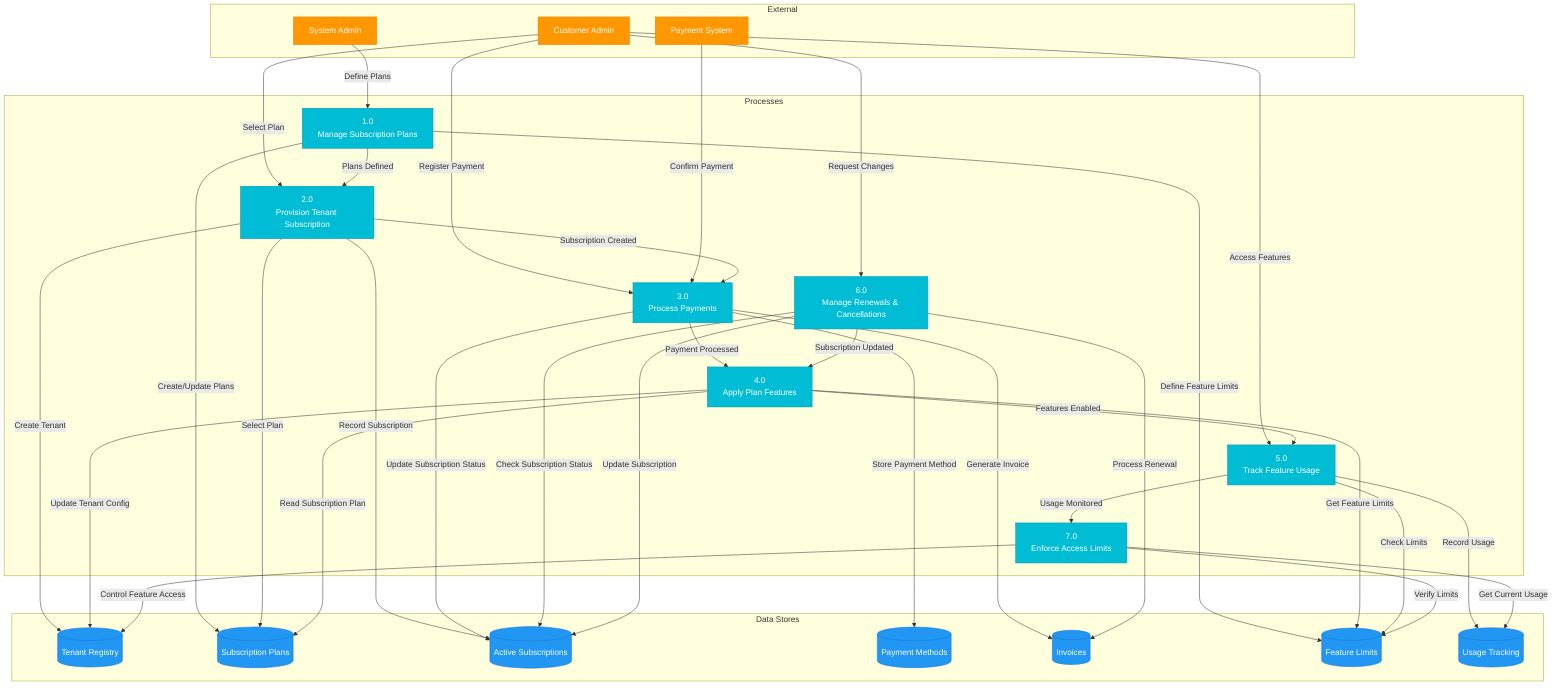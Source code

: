 flowchart TD
    subgraph External
        CA[Customer Admin]
        SA[System Admin]
        PS[Payment System]
    end

    subgraph "Data Stores"
        DS1[(Tenant Registry)]
        DS2[(Subscription Plans)]
        DS3[(Active Subscriptions)]
        DS4[(Payment Methods)]
        DS5[(Invoices)]
        DS6[(Feature Limits)]
        DS7[(Usage Tracking)]
    end

    subgraph "Processes"
        P1[1.0\nManage Subscription Plans]
        P2[2.0\nProvision Tenant Subscription]
        P3[3.0\nProcess Payments]
        P4[4.0\nApply Plan Features]
        P5[5.0\nTrack Feature Usage]
        P6[6.0\nManage Renewals & Cancellations]
        P7[7.0\nEnforce Access Limits]
    end

    %% External Entity to Process flows
    SA -->|Define Plans| P1
    CA -->|Select Plan| P2
    CA -->|Register Payment| P3
    PS -->|Confirm Payment| P3
    CA -->|Access Features| P5
    CA -->|Request Changes| P6

    %% Process to Data Store flows
    P1 -->|Create/Update Plans| DS2
    P1 -->|Define Feature Limits| DS6
    P2 -->|Create Tenant| DS1
    P2 -->|Record Subscription| DS3
    P2 -->|Select Plan| DS2
    P3 -->|Store Payment Method| DS4
    P3 -->|Generate Invoice| DS5
    P3 -->|Update Subscription Status| DS3
    P4 -->|Read Subscription Plan| DS2
    P4 -->|Get Feature Limits| DS6
    P4 -->|Update Tenant Config| DS1
    P5 -->|Record Usage| DS7
    P5 -->|Check Limits| DS6
    P6 -->|Check Subscription Status| DS3
    P6 -->|Process Renewal| DS5
    P6 -->|Update Subscription| DS3
    P7 -->|Get Current Usage| DS7
    P7 -->|Verify Limits| DS6
    P7 -->|Control Feature Access| DS1

    %% Process to Process flows
    P1 -->|Plans Defined| P2
    P2 -->|Subscription Created| P3
    P3 -->|Payment Processed| P4
    P4 -->|Features Enabled| P5
    P5 -->|Usage Monitored| P7
    P6 -->|Subscription Updated| P4

    %% Data Flow Labels
    classDef process fill:#00BCD4,stroke:#0097A7,color:white
    classDef datastore fill:#2196F3,stroke:#1976D2,color:white
    classDef external fill:#FF9800,stroke:#F57C00,color:white

    class P1,P2,P3,P4,P5,P6,P7 process
    class DS1,DS2,DS3,DS4,DS5,DS6,DS7 datastore
    class CA,SA,PS external